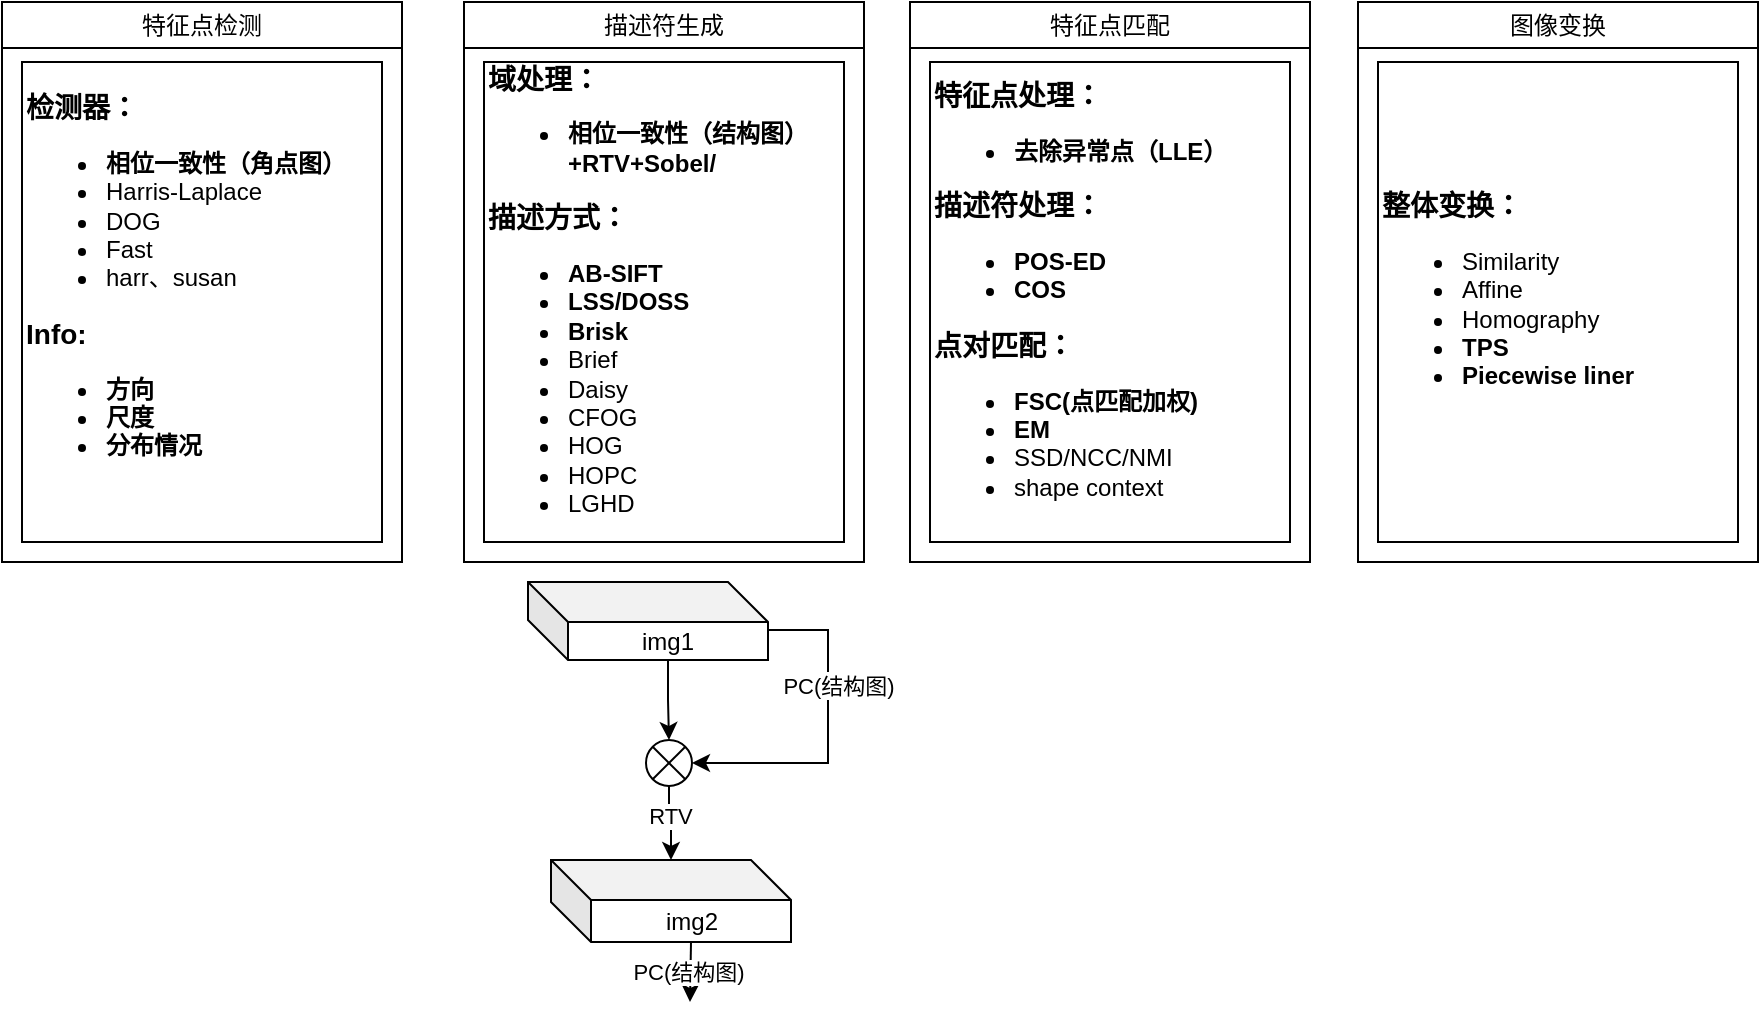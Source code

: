 <mxfile version="24.4.4" type="github">
  <diagram name="第 1 页" id="RJKPdSWIhoa_XMss9xg4">
    <mxGraphModel dx="1064" dy="538" grid="1" gridSize="10" guides="1" tooltips="1" connect="1" arrows="1" fold="1" page="1" pageScale="1" pageWidth="1169" pageHeight="827" math="1" shadow="0">
      <root>
        <mxCell id="0" />
        <mxCell id="1" parent="0" />
        <mxCell id="WZ_m8tn04QZmBhPAYWbd-7" value="&lt;span style=&quot;font-weight: 400;&quot;&gt;特征点检测&lt;/span&gt;" style="swimlane;whiteSpace=wrap;html=1;" vertex="1" parent="1">
          <mxGeometry x="242" y="320" width="200" height="280" as="geometry" />
        </mxCell>
        <mxCell id="WZ_m8tn04QZmBhPAYWbd-1" value="&lt;div&gt;&lt;b&gt;&lt;font style=&quot;font-size: 14px;&quot;&gt;检测器：&lt;/font&gt;&lt;/b&gt;&lt;/div&gt;&lt;ul&gt;&lt;li&gt;&lt;b&gt;相位一致性（角点图）&lt;/b&gt;&lt;/li&gt;&lt;li&gt;Harris-Laplace&lt;/li&gt;&lt;li&gt;DOG&lt;/li&gt;&lt;li&gt;Fast&lt;/li&gt;&lt;li&gt;harr、susan&lt;/li&gt;&lt;/ul&gt;&lt;div&gt;&lt;b&gt;&lt;font style=&quot;font-size: 14px;&quot;&gt;Info:&lt;/font&gt;&lt;/b&gt;&lt;/div&gt;&lt;div&gt;&lt;ul&gt;&lt;li&gt;&lt;b&gt;方向&lt;/b&gt;&lt;/li&gt;&lt;li&gt;&lt;b&gt;尺度&lt;/b&gt;&lt;/li&gt;&lt;li&gt;&lt;b&gt;分布情况&lt;/b&gt;&lt;/li&gt;&lt;/ul&gt;&lt;/div&gt;&lt;div&gt;&lt;br&gt;&lt;/div&gt;" style="rounded=0;whiteSpace=wrap;html=1;align=left;" vertex="1" parent="WZ_m8tn04QZmBhPAYWbd-7">
          <mxGeometry x="10" y="30" width="180" height="240" as="geometry" />
        </mxCell>
        <mxCell id="WZ_m8tn04QZmBhPAYWbd-8" value="&lt;span style=&quot;font-weight: 400;&quot;&gt;描述符生成&lt;/span&gt;" style="swimlane;whiteSpace=wrap;html=1;" vertex="1" parent="1">
          <mxGeometry x="473" y="320" width="200" height="280" as="geometry" />
        </mxCell>
        <mxCell id="WZ_m8tn04QZmBhPAYWbd-9" value="&lt;div&gt;&lt;b&gt;&lt;font style=&quot;font-size: 14px;&quot;&gt;域处理：&lt;/font&gt;&lt;/b&gt;&lt;/div&gt;&lt;ul&gt;&lt;li&gt;&lt;b&gt;相位一致性（结构图）+&lt;/b&gt;&lt;b style=&quot;background-color: initial;&quot;&gt;RTV+Sobel/&lt;/b&gt;&lt;/li&gt;&lt;/ul&gt;&lt;div&gt;&lt;b&gt;&lt;font style=&quot;font-size: 14px;&quot;&gt;描述方式：&lt;/font&gt;&lt;/b&gt;&lt;/div&gt;&lt;ul&gt;&lt;li&gt;&lt;b&gt;AB-SIFT&lt;/b&gt;&lt;/li&gt;&lt;li&gt;&lt;b&gt;LSS/DOSS&lt;/b&gt;&lt;/li&gt;&lt;li&gt;&lt;b&gt;Brisk&lt;/b&gt;&lt;/li&gt;&lt;li&gt;Brief&lt;/li&gt;&lt;li&gt;Daisy&lt;/li&gt;&lt;li&gt;CFOG&lt;/li&gt;&lt;li&gt;HOG&lt;/li&gt;&lt;li&gt;HOPC&lt;/li&gt;&lt;li&gt;LGHD&lt;/li&gt;&lt;/ul&gt;" style="rounded=0;whiteSpace=wrap;html=1;align=left;" vertex="1" parent="WZ_m8tn04QZmBhPAYWbd-8">
          <mxGeometry x="10" y="30" width="180" height="240" as="geometry" />
        </mxCell>
        <mxCell id="WZ_m8tn04QZmBhPAYWbd-11" value="&lt;span style=&quot;font-weight: 400;&quot;&gt;特征点匹配&lt;/span&gt;" style="swimlane;whiteSpace=wrap;html=1;" vertex="1" parent="1">
          <mxGeometry x="696" y="320" width="200" height="280" as="geometry" />
        </mxCell>
        <mxCell id="WZ_m8tn04QZmBhPAYWbd-12" value="&lt;div&gt;&lt;b&gt;&lt;font style=&quot;font-size: 14px;&quot;&gt;特征点处理：&lt;/font&gt;&lt;/b&gt;&lt;/div&gt;&lt;div&gt;&lt;ul&gt;&lt;li&gt;&lt;b&gt;去除异常点（LLE）&lt;/b&gt;&lt;/li&gt;&lt;/ul&gt;&lt;/div&gt;&lt;div&gt;&lt;b&gt;&lt;font style=&quot;font-size: 14px;&quot;&gt;描述符处理：&lt;/font&gt;&lt;/b&gt;&lt;/div&gt;&lt;ul&gt;&lt;li&gt;&lt;b&gt;POS-ED&lt;/b&gt;&lt;/li&gt;&lt;li&gt;&lt;b&gt;COS&lt;/b&gt;&lt;/li&gt;&lt;/ul&gt;&lt;div&gt;&lt;b&gt;&lt;font style=&quot;font-size: 14px;&quot;&gt;点对匹配：&lt;/font&gt;&lt;/b&gt;&lt;/div&gt;&lt;ul&gt;&lt;li&gt;&lt;b&gt;FSC(点匹配加权)&lt;/b&gt;&lt;/li&gt;&lt;li&gt;&lt;b&gt;EM&lt;/b&gt;&lt;/li&gt;&lt;li&gt;SSD/NCC/NMI&lt;/li&gt;&lt;li&gt;shape context&lt;/li&gt;&lt;/ul&gt;" style="rounded=0;whiteSpace=wrap;html=1;align=left;" vertex="1" parent="WZ_m8tn04QZmBhPAYWbd-11">
          <mxGeometry x="10" y="30" width="180" height="240" as="geometry" />
        </mxCell>
        <mxCell id="WZ_m8tn04QZmBhPAYWbd-13" value="&lt;span style=&quot;font-weight: 400;&quot;&gt;图像变换&lt;/span&gt;" style="swimlane;whiteSpace=wrap;html=1;" vertex="1" parent="1">
          <mxGeometry x="920" y="320" width="200" height="280" as="geometry" />
        </mxCell>
        <mxCell id="WZ_m8tn04QZmBhPAYWbd-14" value="&lt;div&gt;&lt;b&gt;&lt;font style=&quot;font-size: 14px;&quot;&gt;整体变换：&lt;/font&gt;&lt;/b&gt;&lt;/div&gt;&lt;ul&gt;&lt;li&gt;Similarity&lt;/li&gt;&lt;li&gt;Affine&lt;/li&gt;&lt;li&gt;Homography&lt;/li&gt;&lt;li&gt;&lt;b&gt;TPS&lt;/b&gt;&lt;br&gt;&lt;/li&gt;&lt;li&gt;&lt;b&gt;Piecewise liner&lt;/b&gt;&lt;/li&gt;&lt;/ul&gt;" style="rounded=0;whiteSpace=wrap;html=1;align=left;" vertex="1" parent="WZ_m8tn04QZmBhPAYWbd-13">
          <mxGeometry x="10" y="30" width="180" height="240" as="geometry" />
        </mxCell>
        <mxCell id="WZ_m8tn04QZmBhPAYWbd-29" style="edgeStyle=orthogonalEdgeStyle;rounded=0;orthogonalLoop=1;jettySize=auto;html=1;exitX=0;exitY=0;exitDx=70;exitDy=30;exitPerimeter=0;entryX=0.5;entryY=0;entryDx=0;entryDy=0;" edge="1" parent="1" source="WZ_m8tn04QZmBhPAYWbd-15" target="WZ_m8tn04QZmBhPAYWbd-23">
          <mxGeometry relative="1" as="geometry" />
        </mxCell>
        <mxCell id="WZ_m8tn04QZmBhPAYWbd-31" style="edgeStyle=orthogonalEdgeStyle;rounded=0;orthogonalLoop=1;jettySize=auto;html=1;exitX=0;exitY=0;exitDx=110;exitDy=10;exitPerimeter=0;entryX=1;entryY=0.5;entryDx=0;entryDy=0;" edge="1" parent="1" source="WZ_m8tn04QZmBhPAYWbd-15" target="WZ_m8tn04QZmBhPAYWbd-23">
          <mxGeometry relative="1" as="geometry">
            <Array as="points">
              <mxPoint x="615" y="634" />
              <mxPoint x="655" y="634" />
              <mxPoint x="655" y="701" />
            </Array>
          </mxGeometry>
        </mxCell>
        <mxCell id="WZ_m8tn04QZmBhPAYWbd-36" value="PC" style="edgeLabel;html=1;align=center;verticalAlign=middle;resizable=0;points=[];" vertex="1" connectable="0" parent="WZ_m8tn04QZmBhPAYWbd-31">
          <mxGeometry x="-0.138" y="1" relative="1" as="geometry">
            <mxPoint as="offset" />
          </mxGeometry>
        </mxCell>
        <mxCell id="WZ_m8tn04QZmBhPAYWbd-38" value="PC(结构图)" style="edgeLabel;html=1;align=center;verticalAlign=middle;resizable=0;points=[];" vertex="1" connectable="0" parent="WZ_m8tn04QZmBhPAYWbd-31">
          <mxGeometry x="-0.128" y="5" relative="1" as="geometry">
            <mxPoint as="offset" />
          </mxGeometry>
        </mxCell>
        <mxCell id="WZ_m8tn04QZmBhPAYWbd-15" value="img1" style="shape=cube;whiteSpace=wrap;html=1;boundedLbl=1;backgroundOutline=1;darkOpacity=0.05;darkOpacity2=0.1;" vertex="1" parent="1">
          <mxGeometry x="505" y="610" width="120" height="39" as="geometry" />
        </mxCell>
        <mxCell id="WZ_m8tn04QZmBhPAYWbd-41" style="edgeStyle=orthogonalEdgeStyle;rounded=0;orthogonalLoop=1;jettySize=auto;html=1;exitX=0;exitY=0;exitDx=70;exitDy=41;exitPerimeter=0;" edge="1" parent="1" source="WZ_m8tn04QZmBhPAYWbd-21">
          <mxGeometry relative="1" as="geometry">
            <mxPoint x="586" y="820" as="targetPoint" />
          </mxGeometry>
        </mxCell>
        <mxCell id="WZ_m8tn04QZmBhPAYWbd-42" value="PC(结构图)" style="edgeLabel;html=1;align=center;verticalAlign=middle;resizable=0;points=[];" vertex="1" connectable="0" parent="WZ_m8tn04QZmBhPAYWbd-41">
          <mxGeometry x="0.018" y="-1" relative="1" as="geometry">
            <mxPoint as="offset" />
          </mxGeometry>
        </mxCell>
        <mxCell id="WZ_m8tn04QZmBhPAYWbd-21" value="img2" style="shape=cube;whiteSpace=wrap;html=1;boundedLbl=1;backgroundOutline=1;darkOpacity=0.05;darkOpacity2=0.1;" vertex="1" parent="1">
          <mxGeometry x="516.5" y="749" width="120" height="41" as="geometry" />
        </mxCell>
        <mxCell id="WZ_m8tn04QZmBhPAYWbd-26" style="edgeStyle=orthogonalEdgeStyle;rounded=0;orthogonalLoop=1;jettySize=auto;html=1;exitX=0.5;exitY=1;exitDx=0;exitDy=0;" edge="1" parent="1" source="WZ_m8tn04QZmBhPAYWbd-23" target="WZ_m8tn04QZmBhPAYWbd-21">
          <mxGeometry relative="1" as="geometry" />
        </mxCell>
        <mxCell id="WZ_m8tn04QZmBhPAYWbd-37" value="RTV" style="edgeLabel;html=1;align=center;verticalAlign=middle;resizable=0;points=[];" vertex="1" connectable="0" parent="WZ_m8tn04QZmBhPAYWbd-26">
          <mxGeometry x="-0.242" relative="1" as="geometry">
            <mxPoint as="offset" />
          </mxGeometry>
        </mxCell>
        <mxCell id="WZ_m8tn04QZmBhPAYWbd-23" value="" style="shape=sumEllipse;perimeter=ellipsePerimeter;whiteSpace=wrap;html=1;backgroundOutline=1;" vertex="1" parent="1">
          <mxGeometry x="564" y="689" width="23" height="23" as="geometry" />
        </mxCell>
      </root>
    </mxGraphModel>
  </diagram>
</mxfile>
